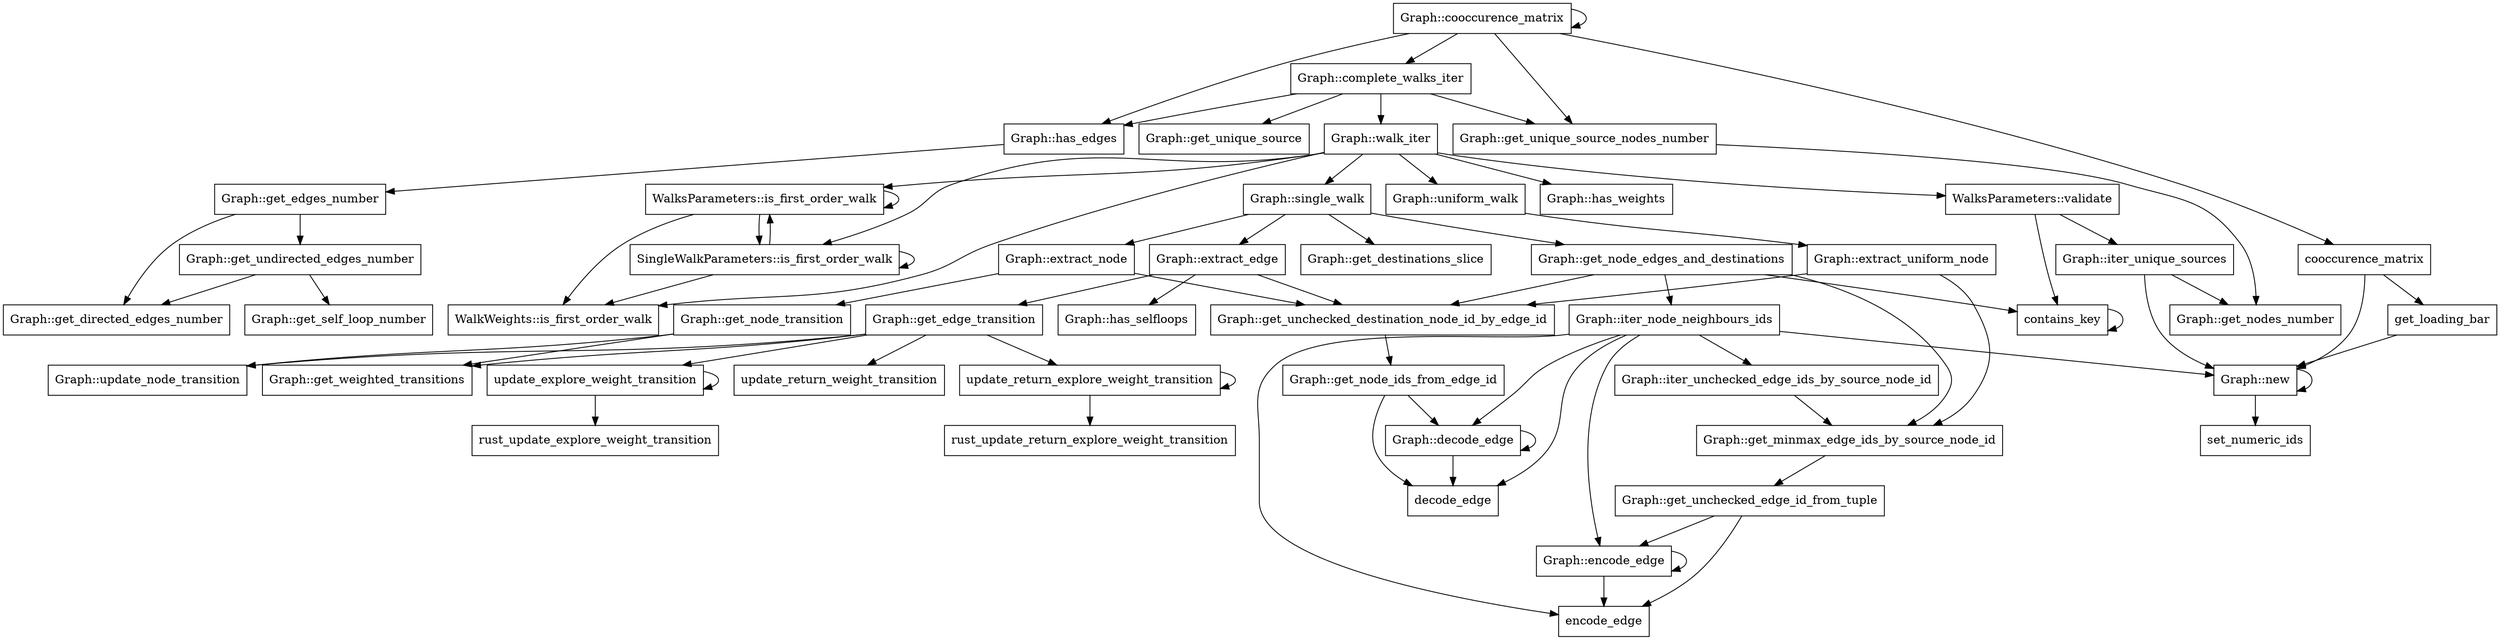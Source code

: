 digraph deps {
	node [shape=box];

	"WalkWeights::is_first_order_walk"
	"Graph::single_walk"
	"Graph::get_node_transition"
	"Graph::has_weights"
	"Graph::complete_walks_iter"
	"Graph::get_unchecked_destination_node_id_by_edge_id"
	"Graph::get_directed_edges_number"
	"Graph::has_edges"
	"rust_update_explore_weight_transition"
	"WalksParameters::is_first_order_walk"
	"update_explore_weight_transition"
	"SingleWalkParameters::is_first_order_walk"
	"Graph::get_edge_transition"
	"rust_update_return_explore_weight_transition"
	"Graph::decode_edge"
	"Graph::cooccurence_matrix"
	"Graph::get_node_ids_from_edge_id"
	"Graph::walk_iter"
	"Graph::extract_node"
	"Graph::iter_unchecked_edge_ids_by_source_node_id"
	"set_numeric_ids"
	"Graph::get_undirected_edges_number"
	"contains_key"
	"Graph::get_self_loop_number"
	"Graph::update_node_transition"
	"decode_edge"
	"Graph::get_node_edges_and_destinations"
	"Graph::iter_unique_sources"
	"Graph::get_minmax_edge_ids_by_source_node_id"
	"get_loading_bar"
	"update_return_explore_weight_transition"
	"Graph::get_weighted_transitions"
	"cooccurence_matrix"
	"Graph::has_selfloops"
	"Graph::encode_edge"
	"Graph::get_unique_source_nodes_number"
	"Graph::get_unchecked_edge_id_from_tuple"
	"Graph::extract_uniform_node"
	"WalksParameters::validate"
	"Graph::uniform_walk"
	"Graph::extract_edge"
	"Graph::get_nodes_number"
	"Graph::get_destinations_slice"
	"Graph::get_edges_number"
	"encode_edge"
	"Graph::new"
	"update_return_weight_transition"
	"Graph::get_unique_source"
	"Graph::iter_node_neighbours_ids"

	"Graph::single_walk" -> "Graph::get_node_edges_and_destinations"
	"Graph::single_walk" -> "Graph::get_destinations_slice"
	"Graph::single_walk" -> "Graph::extract_node"
	"Graph::single_walk" -> "Graph::extract_edge"
	"Graph::get_node_transition" -> "Graph::get_weighted_transitions"
	"Graph::get_node_transition" -> "Graph::update_node_transition"
	"Graph::complete_walks_iter" -> "Graph::walk_iter"
	"Graph::complete_walks_iter" -> "Graph::get_unique_source"
	"Graph::complete_walks_iter" -> "Graph::has_edges"
	"Graph::complete_walks_iter" -> "Graph::get_unique_source_nodes_number"
	"Graph::get_unchecked_destination_node_id_by_edge_id" -> "Graph::get_node_ids_from_edge_id"
	"Graph::has_edges" -> "Graph::get_edges_number"
	"WalksParameters::is_first_order_walk" -> "WalkWeights::is_first_order_walk"
	"WalksParameters::is_first_order_walk" -> "SingleWalkParameters::is_first_order_walk"
	"WalksParameters::is_first_order_walk" -> "WalksParameters::is_first_order_walk"
	"update_explore_weight_transition" -> "rust_update_explore_weight_transition"
	"update_explore_weight_transition" -> "update_explore_weight_transition"
	"SingleWalkParameters::is_first_order_walk" -> "WalkWeights::is_first_order_walk"
	"SingleWalkParameters::is_first_order_walk" -> "SingleWalkParameters::is_first_order_walk"
	"SingleWalkParameters::is_first_order_walk" -> "WalksParameters::is_first_order_walk"
	"Graph::get_edge_transition" -> "update_return_weight_transition"
	"Graph::get_edge_transition" -> "update_explore_weight_transition"
	"Graph::get_edge_transition" -> "update_return_explore_weight_transition"
	"Graph::get_edge_transition" -> "Graph::get_weighted_transitions"
	"Graph::get_edge_transition" -> "Graph::update_node_transition"
	"Graph::decode_edge" -> "decode_edge"
	"Graph::decode_edge" -> "Graph::decode_edge"
	"Graph::cooccurence_matrix" -> "cooccurence_matrix"
	"Graph::cooccurence_matrix" -> "Graph::cooccurence_matrix"
	"Graph::cooccurence_matrix" -> "Graph::complete_walks_iter"
	"Graph::cooccurence_matrix" -> "Graph::has_edges"
	"Graph::cooccurence_matrix" -> "Graph::get_unique_source_nodes_number"
	"Graph::get_node_ids_from_edge_id" -> "decode_edge"
	"Graph::get_node_ids_from_edge_id" -> "Graph::decode_edge"
	"Graph::walk_iter" -> "WalkWeights::is_first_order_walk"
	"Graph::walk_iter" -> "SingleWalkParameters::is_first_order_walk"
	"Graph::walk_iter" -> "WalksParameters::validate"
	"Graph::walk_iter" -> "WalksParameters::is_first_order_walk"
	"Graph::walk_iter" -> "Graph::single_walk"
	"Graph::walk_iter" -> "Graph::uniform_walk"
	"Graph::walk_iter" -> "Graph::has_weights"
	"Graph::extract_node" -> "Graph::get_unchecked_destination_node_id_by_edge_id"
	"Graph::extract_node" -> "Graph::get_node_transition"
	"Graph::iter_unchecked_edge_ids_by_source_node_id" -> "Graph::get_minmax_edge_ids_by_source_node_id"
	"Graph::get_undirected_edges_number" -> "Graph::get_self_loop_number"
	"Graph::get_undirected_edges_number" -> "Graph::get_directed_edges_number"
	"contains_key" -> "contains_key"
	"Graph::get_node_edges_and_destinations" -> "Graph::get_unchecked_destination_node_id_by_edge_id"
	"Graph::get_node_edges_and_destinations" -> "Graph::get_minmax_edge_ids_by_source_node_id"
	"Graph::get_node_edges_and_destinations" -> "contains_key"
	"Graph::get_node_edges_and_destinations" -> "Graph::iter_node_neighbours_ids"
	"Graph::iter_unique_sources" -> "Graph::new"
	"Graph::iter_unique_sources" -> "Graph::get_nodes_number"
	"Graph::get_minmax_edge_ids_by_source_node_id" -> "Graph::get_unchecked_edge_id_from_tuple"
	"get_loading_bar" -> "Graph::new"
	"update_return_explore_weight_transition" -> "rust_update_return_explore_weight_transition"
	"update_return_explore_weight_transition" -> "update_return_explore_weight_transition"
	"cooccurence_matrix" -> "Graph::new"
	"cooccurence_matrix" -> "get_loading_bar"
	"Graph::encode_edge" -> "encode_edge"
	"Graph::encode_edge" -> "Graph::encode_edge"
	"Graph::get_unique_source_nodes_number" -> "Graph::get_nodes_number"
	"Graph::get_unchecked_edge_id_from_tuple" -> "encode_edge"
	"Graph::get_unchecked_edge_id_from_tuple" -> "Graph::encode_edge"
	"Graph::extract_uniform_node" -> "Graph::get_unchecked_destination_node_id_by_edge_id"
	"Graph::extract_uniform_node" -> "Graph::get_minmax_edge_ids_by_source_node_id"
	"WalksParameters::validate" -> "contains_key"
	"WalksParameters::validate" -> "Graph::iter_unique_sources"
	"Graph::uniform_walk" -> "Graph::extract_uniform_node"
	"Graph::extract_edge" -> "Graph::get_unchecked_destination_node_id_by_edge_id"
	"Graph::extract_edge" -> "Graph::get_edge_transition"
	"Graph::extract_edge" -> "Graph::has_selfloops"
	"Graph::get_edges_number" -> "Graph::get_undirected_edges_number"
	"Graph::get_edges_number" -> "Graph::get_directed_edges_number"
	"Graph::new" -> "Graph::new"
	"Graph::new" -> "set_numeric_ids"
	"Graph::iter_node_neighbours_ids" -> "Graph::new"
	"Graph::iter_node_neighbours_ids" -> "encode_edge"
	"Graph::iter_node_neighbours_ids" -> "decode_edge"
	"Graph::iter_node_neighbours_ids" -> "Graph::encode_edge"
	"Graph::iter_node_neighbours_ids" -> "Graph::decode_edge"
	"Graph::iter_node_neighbours_ids" -> "Graph::iter_unchecked_edge_ids_by_source_node_id"
}